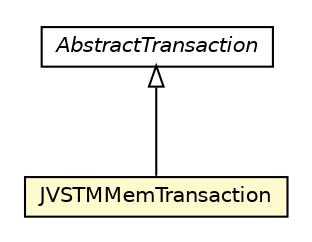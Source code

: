 #!/usr/local/bin/dot
#
# Class diagram 
# Generated by UMLGraph version 5.1 (http://www.umlgraph.org/)
#

digraph G {
	edge [fontname="Helvetica",fontsize=10,labelfontname="Helvetica",labelfontsize=10];
	node [fontname="Helvetica",fontsize=10,shape=plaintext];
	nodesep=0.25;
	ranksep=0.5;
	// pt.ist.fenixframework.core.AbstractTransaction
	c34611 [label=<<table title="pt.ist.fenixframework.core.AbstractTransaction" border="0" cellborder="1" cellspacing="0" cellpadding="2" port="p" href="../../core/AbstractTransaction.html">
		<tr><td><table border="0" cellspacing="0" cellpadding="1">
<tr><td align="center" balign="center"><font face="Helvetica-Oblique"> AbstractTransaction </font></td></tr>
		</table></td></tr>
		</table>>, fontname="Helvetica", fontcolor="black", fontsize=10.0];
	// pt.ist.fenixframework.backend.jvstmmem.JVSTMMemTransaction
	c34772 [label=<<table title="pt.ist.fenixframework.backend.jvstmmem.JVSTMMemTransaction" border="0" cellborder="1" cellspacing="0" cellpadding="2" port="p" bgcolor="lemonChiffon" href="./JVSTMMemTransaction.html">
		<tr><td><table border="0" cellspacing="0" cellpadding="1">
<tr><td align="center" balign="center"> JVSTMMemTransaction </td></tr>
		</table></td></tr>
		</table>>, fontname="Helvetica", fontcolor="black", fontsize=10.0];
	//pt.ist.fenixframework.backend.jvstmmem.JVSTMMemTransaction extends pt.ist.fenixframework.core.AbstractTransaction
	c34611:p -> c34772:p [dir=back,arrowtail=empty];
}

